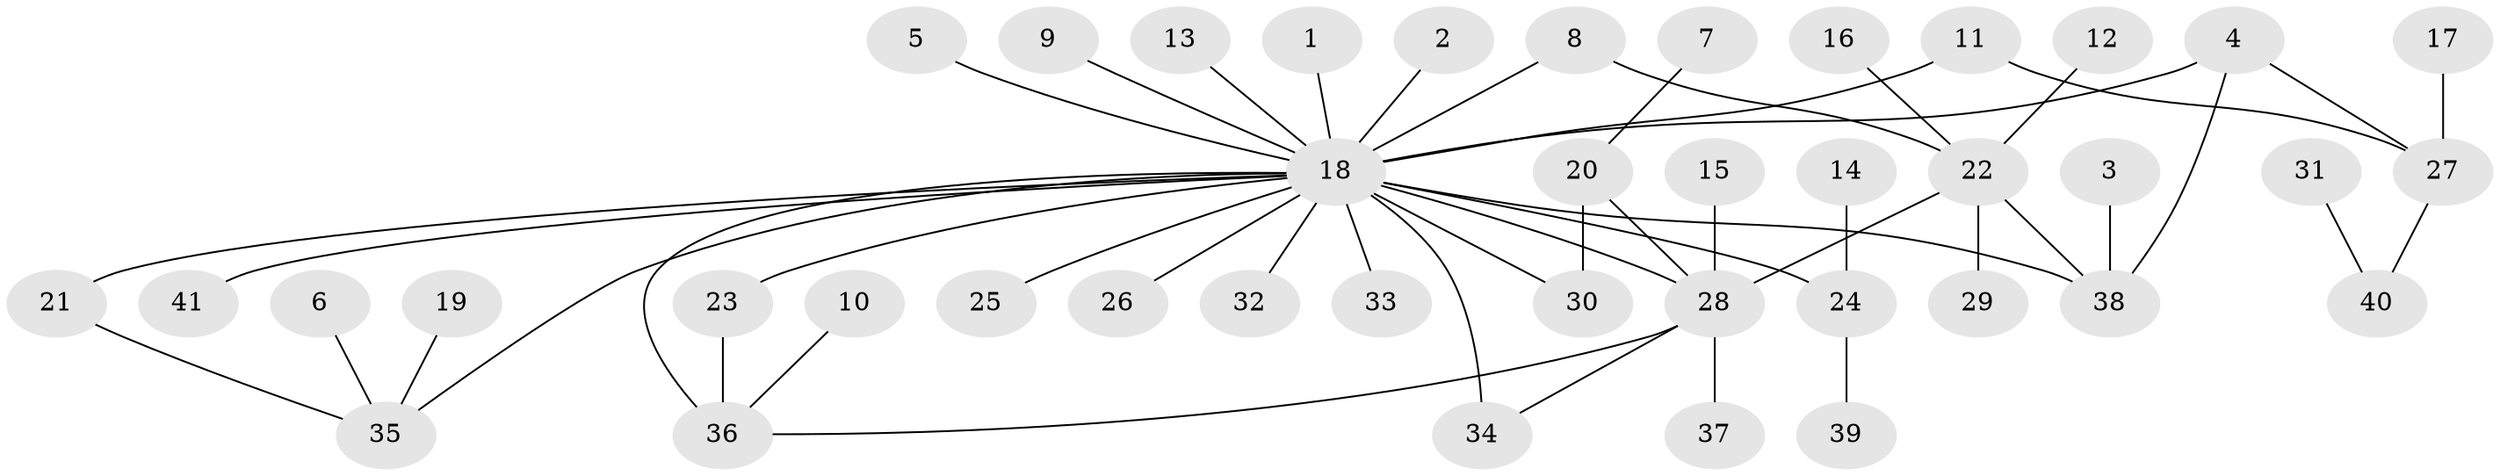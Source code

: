 // original degree distribution, {28: 0.012345679012345678, 1: 0.5308641975308642, 2: 0.2345679012345679, 7: 0.012345679012345678, 6: 0.04938271604938271, 5: 0.012345679012345678, 4: 0.08641975308641975, 3: 0.06172839506172839}
// Generated by graph-tools (version 1.1) at 2025/49/03/09/25 03:49:58]
// undirected, 41 vertices, 49 edges
graph export_dot {
graph [start="1"]
  node [color=gray90,style=filled];
  1;
  2;
  3;
  4;
  5;
  6;
  7;
  8;
  9;
  10;
  11;
  12;
  13;
  14;
  15;
  16;
  17;
  18;
  19;
  20;
  21;
  22;
  23;
  24;
  25;
  26;
  27;
  28;
  29;
  30;
  31;
  32;
  33;
  34;
  35;
  36;
  37;
  38;
  39;
  40;
  41;
  1 -- 18 [weight=1.0];
  2 -- 18 [weight=1.0];
  3 -- 38 [weight=1.0];
  4 -- 18 [weight=2.0];
  4 -- 27 [weight=1.0];
  4 -- 38 [weight=1.0];
  5 -- 18 [weight=1.0];
  6 -- 35 [weight=1.0];
  7 -- 20 [weight=1.0];
  8 -- 18 [weight=1.0];
  8 -- 22 [weight=1.0];
  9 -- 18 [weight=1.0];
  10 -- 36 [weight=1.0];
  11 -- 18 [weight=1.0];
  11 -- 27 [weight=1.0];
  12 -- 22 [weight=1.0];
  13 -- 18 [weight=1.0];
  14 -- 24 [weight=1.0];
  15 -- 28 [weight=1.0];
  16 -- 22 [weight=1.0];
  17 -- 27 [weight=1.0];
  18 -- 21 [weight=1.0];
  18 -- 23 [weight=1.0];
  18 -- 24 [weight=1.0];
  18 -- 25 [weight=1.0];
  18 -- 26 [weight=1.0];
  18 -- 28 [weight=1.0];
  18 -- 30 [weight=1.0];
  18 -- 32 [weight=1.0];
  18 -- 33 [weight=1.0];
  18 -- 34 [weight=2.0];
  18 -- 35 [weight=1.0];
  18 -- 36 [weight=2.0];
  18 -- 38 [weight=2.0];
  18 -- 41 [weight=1.0];
  19 -- 35 [weight=1.0];
  20 -- 28 [weight=1.0];
  20 -- 30 [weight=1.0];
  21 -- 35 [weight=1.0];
  22 -- 28 [weight=1.0];
  22 -- 29 [weight=1.0];
  22 -- 38 [weight=1.0];
  23 -- 36 [weight=1.0];
  24 -- 39 [weight=1.0];
  27 -- 40 [weight=1.0];
  28 -- 34 [weight=1.0];
  28 -- 36 [weight=1.0];
  28 -- 37 [weight=1.0];
  31 -- 40 [weight=1.0];
}
